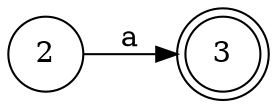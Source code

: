 digraph NFA {
  rankdir=LR;
  node [shape = doublecircle]; 3;
  node [shape = circle];
  2 -> 3 [label="a"];
}
